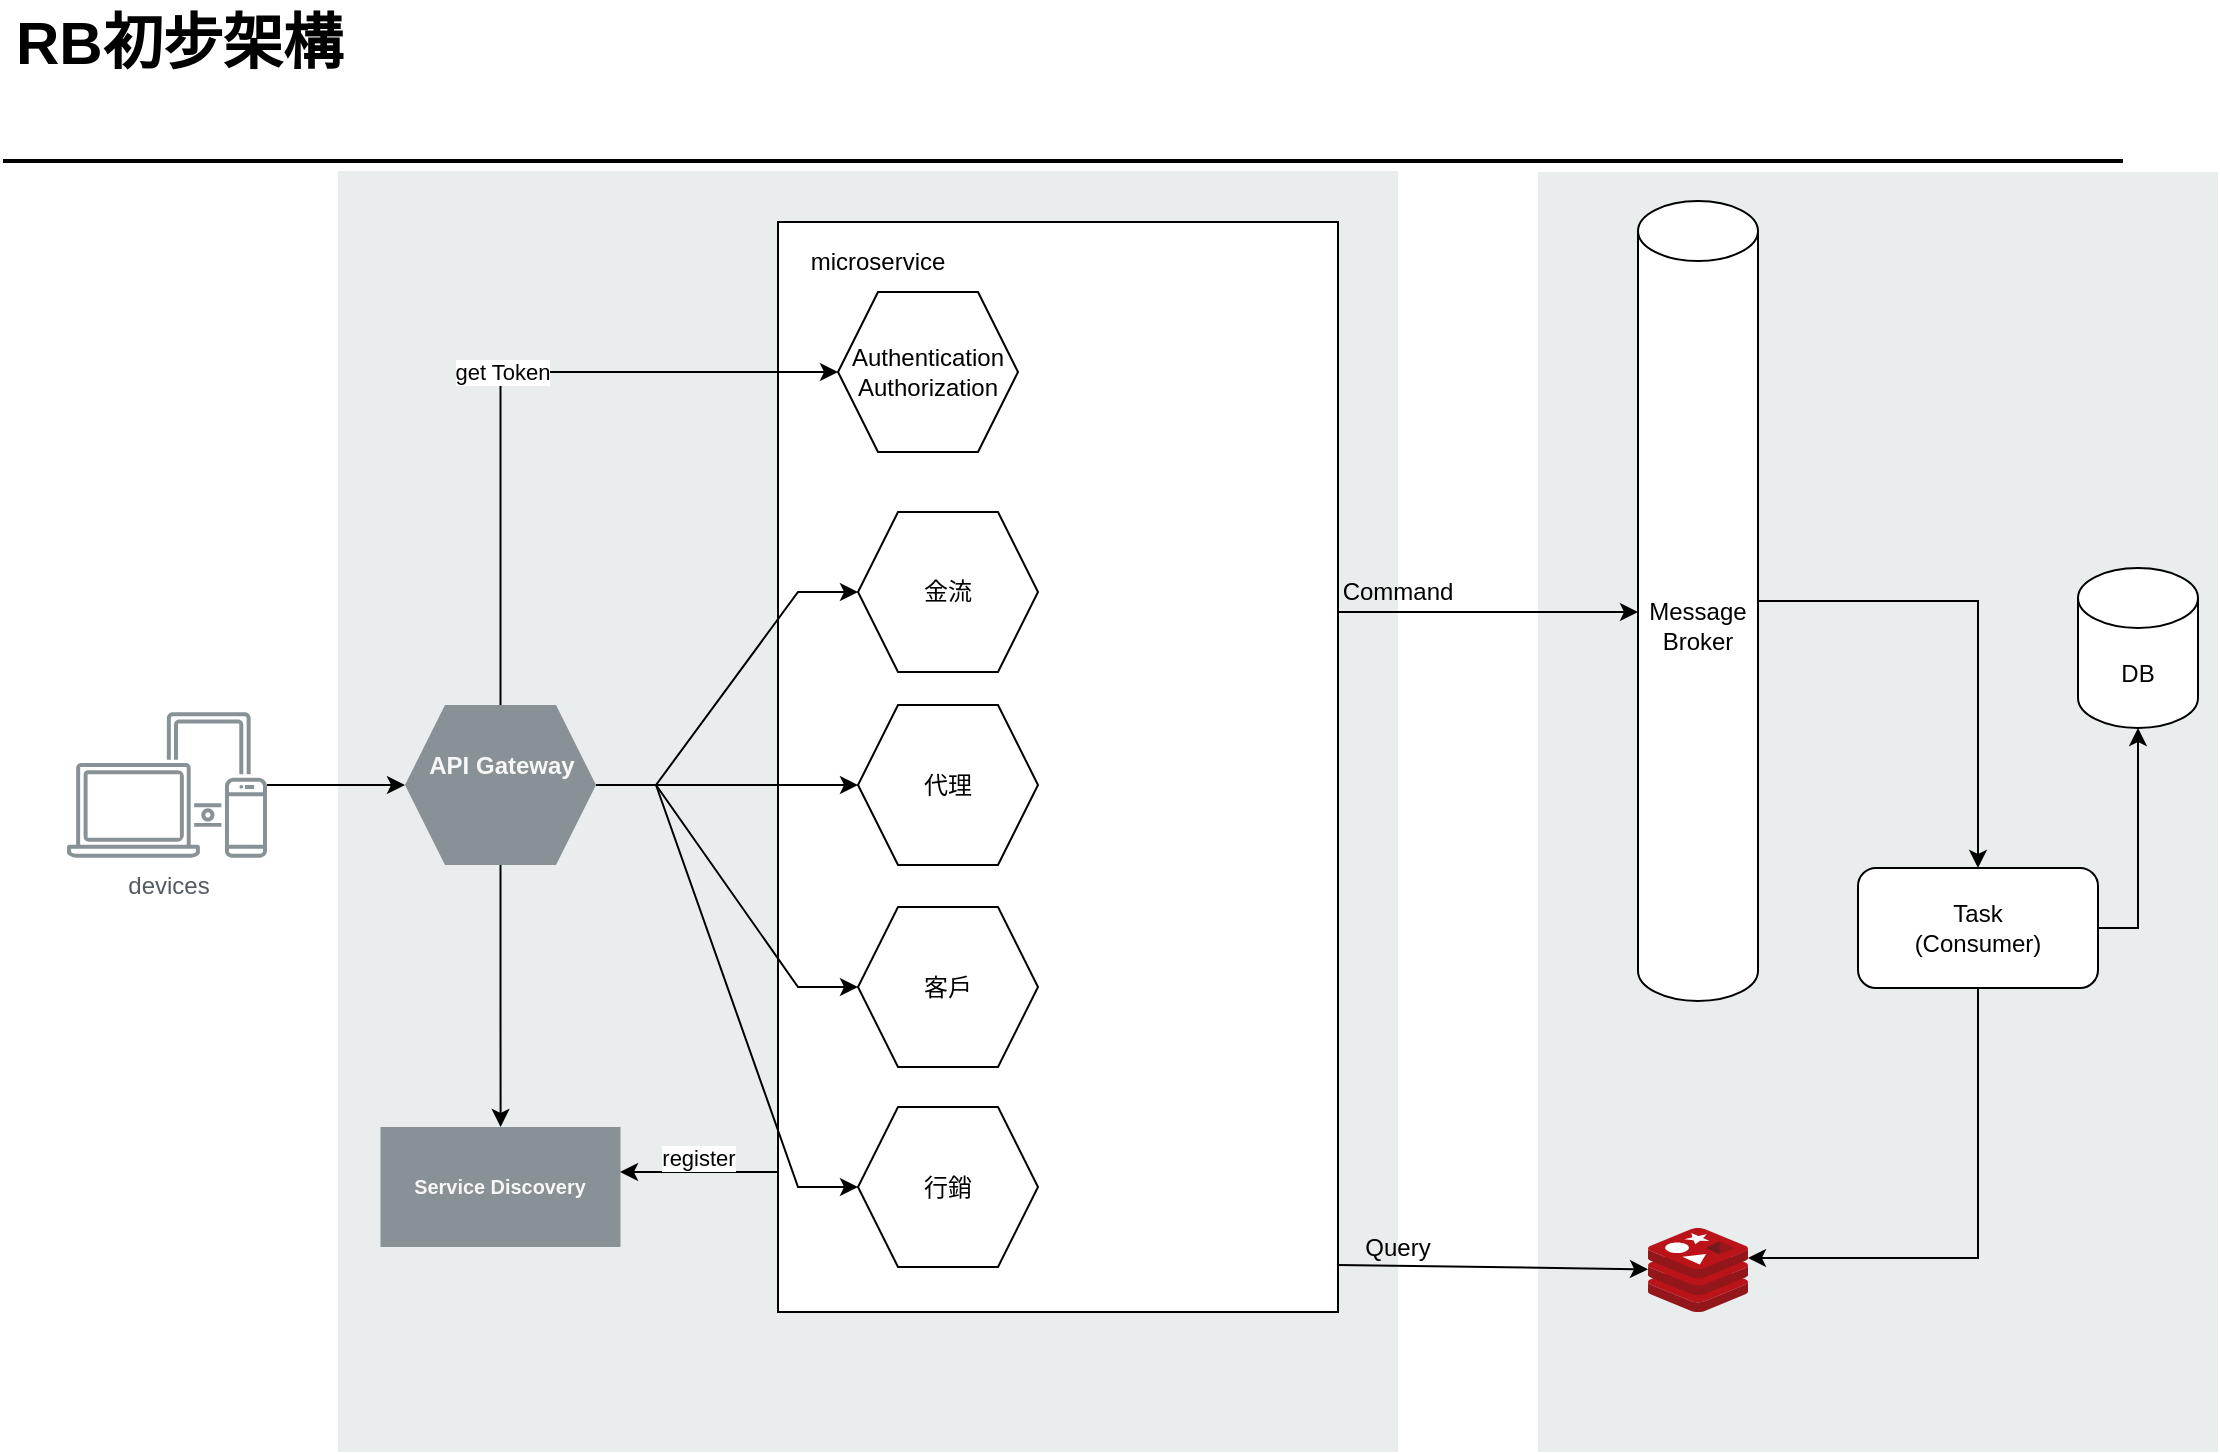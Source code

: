 <mxfile version="14.4.5" type="github">
  <diagram id="Ht1M8jgEwFfnCIfOTk4-" name="Page-1">
    <mxGraphModel dx="1278" dy="548" grid="1" gridSize="10" guides="1" tooltips="1" connect="1" arrows="1" fold="1" page="1" pageScale="1" pageWidth="1169" pageHeight="827" math="0" shadow="0">
      <root>
        <mxCell id="0" />
        <mxCell id="1" parent="0" />
        <mxCell id="qMT9t0mZY9mpns1QdVDe-62" value="" style="rounded=0;whiteSpace=wrap;html=1;fillColor=#EAEDED;fontSize=22;fontColor=#FFFFFF;strokeColor=none;labelBackgroundColor=none;" vertex="1" parent="1">
          <mxGeometry x="820" y="150" width="340" height="640" as="geometry" />
        </mxCell>
        <mxCell id="-QjtrjUzRDEMRZ5MF8oH-47" value="RB初步架構" style="text;html=1;resizable=0;points=[];autosize=1;align=left;verticalAlign=top;spacingTop=-4;fontSize=30;fontStyle=1" parent="1" vertex="1">
          <mxGeometry x="56.5" y="64.5" width="180" height="40" as="geometry" />
        </mxCell>
        <mxCell id="SCVMTBWpLvtzJIhz15lM-1" value="" style="line;strokeWidth=2;html=1;fontSize=14;" parent="1" vertex="1">
          <mxGeometry x="52.5" y="139.5" width="1060" height="10" as="geometry" />
        </mxCell>
        <mxCell id="k1J5Uft5zTIaOylSxwT3-1" value="" style="rounded=0;whiteSpace=wrap;html=1;fillColor=#EAEDED;fontSize=22;fontColor=#FFFFFF;strokeColor=none;labelBackgroundColor=none;" parent="1" vertex="1">
          <mxGeometry x="220" y="149.5" width="530" height="640.5" as="geometry" />
        </mxCell>
        <mxCell id="qMT9t0mZY9mpns1QdVDe-6" value="" style="edgeStyle=orthogonalEdgeStyle;rounded=0;orthogonalLoop=1;jettySize=auto;html=1;" edge="1" parent="1" source="qMT9t0mZY9mpns1QdVDe-4" target="qMT9t0mZY9mpns1QdVDe-5">
          <mxGeometry relative="1" as="geometry" />
        </mxCell>
        <mxCell id="qMT9t0mZY9mpns1QdVDe-4" value="devices" style="outlineConnect=0;gradientColor=none;fontColor=#545B64;strokeColor=none;fillColor=#879196;dashed=0;verticalLabelPosition=bottom;verticalAlign=top;align=center;html=1;fontSize=12;fontStyle=0;aspect=fixed;shape=mxgraph.aws4.illustration_devices;pointerEvents=1" vertex="1" parent="1">
          <mxGeometry x="84.5" y="420" width="100" height="73" as="geometry" />
        </mxCell>
        <mxCell id="qMT9t0mZY9mpns1QdVDe-8" value="" style="edgeStyle=orthogonalEdgeStyle;rounded=0;orthogonalLoop=1;jettySize=auto;html=1;" edge="1" parent="1" source="qMT9t0mZY9mpns1QdVDe-5" target="qMT9t0mZY9mpns1QdVDe-7">
          <mxGeometry relative="1" as="geometry" />
        </mxCell>
        <mxCell id="qMT9t0mZY9mpns1QdVDe-5" value="&lt;h4&gt;&lt;font color=&quot;#f7f7f7&quot;&gt;API Gateway&lt;/font&gt;&lt;br&gt;&lt;/h4&gt;" style="shape=hexagon;perimeter=hexagonPerimeter2;whiteSpace=wrap;html=1;fixedSize=1;dashed=0;fontColor=#545B64;fontStyle=0;verticalAlign=top;strokeColor=none;fillColor=#879196;" vertex="1" parent="1">
          <mxGeometry x="253.5" y="416.5" width="95.5" height="80" as="geometry" />
        </mxCell>
        <mxCell id="qMT9t0mZY9mpns1QdVDe-7" value="&lt;h5&gt;&lt;b&gt;&lt;font color=&quot;#f7f7f7&quot;&gt;Service Discovery&lt;/font&gt;&lt;/b&gt;&lt;/h5&gt;" style="whiteSpace=wrap;html=1;dashed=0;fontColor=#545B64;fontStyle=0;verticalAlign=top;strokeColor=none;fillColor=#879196;" vertex="1" parent="1">
          <mxGeometry x="241.25" y="627.5" width="120" height="60" as="geometry" />
        </mxCell>
        <mxCell id="qMT9t0mZY9mpns1QdVDe-30" value="" style="edgeStyle=orthogonalEdgeStyle;rounded=0;orthogonalLoop=1;jettySize=auto;html=1;" edge="1" parent="1" source="qMT9t0mZY9mpns1QdVDe-20" target="qMT9t0mZY9mpns1QdVDe-29">
          <mxGeometry relative="1" as="geometry">
            <mxPoint x="720" y="458" as="sourcePoint" />
            <Array as="points">
              <mxPoint x="740" y="370" />
              <mxPoint x="740" y="370" />
            </Array>
          </mxGeometry>
        </mxCell>
        <mxCell id="qMT9t0mZY9mpns1QdVDe-50" value="register" style="edgeStyle=orthogonalEdgeStyle;rounded=0;orthogonalLoop=1;jettySize=auto;html=1;" edge="1" parent="1" source="qMT9t0mZY9mpns1QdVDe-20">
          <mxGeometry x="0.013" y="-7" relative="1" as="geometry">
            <mxPoint x="361" y="650" as="targetPoint" />
            <Array as="points">
              <mxPoint x="361" y="650" />
            </Array>
            <mxPoint as="offset" />
          </mxGeometry>
        </mxCell>
        <mxCell id="qMT9t0mZY9mpns1QdVDe-20" value="" style="rounded=0;whiteSpace=wrap;html=1;" vertex="1" parent="1">
          <mxGeometry x="440" y="175" width="280" height="545" as="geometry" />
        </mxCell>
        <mxCell id="qMT9t0mZY9mpns1QdVDe-21" value="客戶" style="shape=hexagon;perimeter=hexagonPerimeter2;whiteSpace=wrap;html=1;fixedSize=1;" vertex="1" parent="1">
          <mxGeometry x="480" y="517.5" width="90" height="80" as="geometry" />
        </mxCell>
        <mxCell id="qMT9t0mZY9mpns1QdVDe-22" value="金流" style="shape=hexagon;perimeter=hexagonPerimeter2;whiteSpace=wrap;html=1;fixedSize=1;" vertex="1" parent="1">
          <mxGeometry x="480" y="320" width="90" height="80" as="geometry" />
        </mxCell>
        <mxCell id="qMT9t0mZY9mpns1QdVDe-23" value="代理" style="shape=hexagon;perimeter=hexagonPerimeter2;whiteSpace=wrap;html=1;fixedSize=1;" vertex="1" parent="1">
          <mxGeometry x="480" y="416.5" width="90" height="80" as="geometry" />
        </mxCell>
        <mxCell id="qMT9t0mZY9mpns1QdVDe-24" value="行銷" style="shape=hexagon;perimeter=hexagonPerimeter2;whiteSpace=wrap;html=1;fixedSize=1;" vertex="1" parent="1">
          <mxGeometry x="480" y="617.5" width="90" height="80" as="geometry" />
        </mxCell>
        <mxCell id="qMT9t0mZY9mpns1QdVDe-47" style="edgeStyle=orthogonalEdgeStyle;rounded=0;orthogonalLoop=1;jettySize=auto;html=1;" edge="1" parent="1" source="qMT9t0mZY9mpns1QdVDe-29" target="qMT9t0mZY9mpns1QdVDe-46">
          <mxGeometry relative="1" as="geometry">
            <Array as="points">
              <mxPoint x="1040" y="364.5" />
            </Array>
          </mxGeometry>
        </mxCell>
        <mxCell id="qMT9t0mZY9mpns1QdVDe-29" value="Message&lt;br&gt;Broker" style="shape=cylinder3;whiteSpace=wrap;html=1;boundedLbl=1;backgroundOutline=1;size=15;" vertex="1" parent="1">
          <mxGeometry x="870" y="164.5" width="60" height="400" as="geometry" />
        </mxCell>
        <mxCell id="qMT9t0mZY9mpns1QdVDe-37" value="DB" style="shape=cylinder3;whiteSpace=wrap;html=1;boundedLbl=1;backgroundOutline=1;size=15;" vertex="1" parent="1">
          <mxGeometry x="1090" y="348" width="60" height="80" as="geometry" />
        </mxCell>
        <mxCell id="qMT9t0mZY9mpns1QdVDe-41" value="Command" style="text;html=1;strokeColor=none;fillColor=none;align=center;verticalAlign=middle;whiteSpace=wrap;rounded=0;" vertex="1" parent="1">
          <mxGeometry x="730" y="350" width="40" height="20" as="geometry" />
        </mxCell>
        <mxCell id="qMT9t0mZY9mpns1QdVDe-42" value="" style="endArrow=classic;html=1;" edge="1" parent="1" target="qMT9t0mZY9mpns1QdVDe-63">
          <mxGeometry width="50" height="50" relative="1" as="geometry">
            <mxPoint x="720" y="696.5" as="sourcePoint" />
            <mxPoint x="880" y="697.75" as="targetPoint" />
          </mxGeometry>
        </mxCell>
        <mxCell id="qMT9t0mZY9mpns1QdVDe-43" value="Query" style="text;html=1;strokeColor=none;fillColor=none;align=center;verticalAlign=middle;whiteSpace=wrap;rounded=0;" vertex="1" parent="1">
          <mxGeometry x="730" y="677.5" width="40" height="20" as="geometry" />
        </mxCell>
        <mxCell id="qMT9t0mZY9mpns1QdVDe-44" value="microservice" style="text;html=1;strokeColor=none;fillColor=none;align=center;verticalAlign=middle;whiteSpace=wrap;rounded=0;" vertex="1" parent="1">
          <mxGeometry x="470" y="184.5" width="40" height="20" as="geometry" />
        </mxCell>
        <mxCell id="qMT9t0mZY9mpns1QdVDe-49" style="edgeStyle=orthogonalEdgeStyle;rounded=0;orthogonalLoop=1;jettySize=auto;html=1;" edge="1" parent="1" source="qMT9t0mZY9mpns1QdVDe-46" target="qMT9t0mZY9mpns1QdVDe-63">
          <mxGeometry relative="1" as="geometry">
            <mxPoint x="920" y="693" as="targetPoint" />
            <Array as="points">
              <mxPoint x="1040" y="693" />
            </Array>
          </mxGeometry>
        </mxCell>
        <mxCell id="qMT9t0mZY9mpns1QdVDe-52" style="edgeStyle=orthogonalEdgeStyle;rounded=0;orthogonalLoop=1;jettySize=auto;html=1;entryX=0.5;entryY=1;entryDx=0;entryDy=0;entryPerimeter=0;" edge="1" parent="1" source="qMT9t0mZY9mpns1QdVDe-46" target="qMT9t0mZY9mpns1QdVDe-37">
          <mxGeometry relative="1" as="geometry">
            <Array as="points">
              <mxPoint x="1120" y="528.5" />
            </Array>
          </mxGeometry>
        </mxCell>
        <mxCell id="qMT9t0mZY9mpns1QdVDe-46" value="Task&lt;br&gt;(Consumer)" style="rounded=1;whiteSpace=wrap;html=1;" vertex="1" parent="1">
          <mxGeometry x="980" y="498" width="120" height="60" as="geometry" />
        </mxCell>
        <mxCell id="qMT9t0mZY9mpns1QdVDe-27" value="Authentication&lt;br&gt;Authorization" style="shape=hexagon;perimeter=hexagonPerimeter2;whiteSpace=wrap;html=1;fixedSize=1;" vertex="1" parent="1">
          <mxGeometry x="470" y="210" width="90" height="80" as="geometry" />
        </mxCell>
        <mxCell id="qMT9t0mZY9mpns1QdVDe-54" value="get Token" style="edgeStyle=orthogonalEdgeStyle;rounded=0;orthogonalLoop=1;jettySize=auto;html=1;entryX=0;entryY=0.5;entryDx=0;entryDy=0;" edge="1" parent="1" source="qMT9t0mZY9mpns1QdVDe-5" target="qMT9t0mZY9mpns1QdVDe-27">
          <mxGeometry relative="1" as="geometry">
            <Array as="points">
              <mxPoint x="301" y="250" />
            </Array>
          </mxGeometry>
        </mxCell>
        <mxCell id="qMT9t0mZY9mpns1QdVDe-58" style="edgeStyle=entityRelationEdgeStyle;rounded=0;orthogonalLoop=1;jettySize=auto;html=1;entryX=0;entryY=0.5;entryDx=0;entryDy=0;" edge="1" parent="1" source="qMT9t0mZY9mpns1QdVDe-5" target="qMT9t0mZY9mpns1QdVDe-22">
          <mxGeometry relative="1" as="geometry" />
        </mxCell>
        <mxCell id="qMT9t0mZY9mpns1QdVDe-59" style="edgeStyle=entityRelationEdgeStyle;rounded=0;orthogonalLoop=1;jettySize=auto;html=1;entryX=0;entryY=0.5;entryDx=0;entryDy=0;" edge="1" parent="1" source="qMT9t0mZY9mpns1QdVDe-5" target="qMT9t0mZY9mpns1QdVDe-23">
          <mxGeometry relative="1" as="geometry" />
        </mxCell>
        <mxCell id="qMT9t0mZY9mpns1QdVDe-60" style="edgeStyle=entityRelationEdgeStyle;rounded=0;orthogonalLoop=1;jettySize=auto;html=1;" edge="1" parent="1" source="qMT9t0mZY9mpns1QdVDe-5" target="qMT9t0mZY9mpns1QdVDe-21">
          <mxGeometry relative="1" as="geometry" />
        </mxCell>
        <mxCell id="qMT9t0mZY9mpns1QdVDe-61" style="edgeStyle=entityRelationEdgeStyle;rounded=0;orthogonalLoop=1;jettySize=auto;html=1;" edge="1" parent="1" source="qMT9t0mZY9mpns1QdVDe-5" target="qMT9t0mZY9mpns1QdVDe-24">
          <mxGeometry relative="1" as="geometry" />
        </mxCell>
        <mxCell id="qMT9t0mZY9mpns1QdVDe-63" value="" style="aspect=fixed;html=1;points=[];align=center;image;fontSize=12;image=img/lib/mscae/Cache_Redis_Product.svg;" vertex="1" parent="1">
          <mxGeometry x="875" y="678" width="50" height="42" as="geometry" />
        </mxCell>
      </root>
    </mxGraphModel>
  </diagram>
</mxfile>
